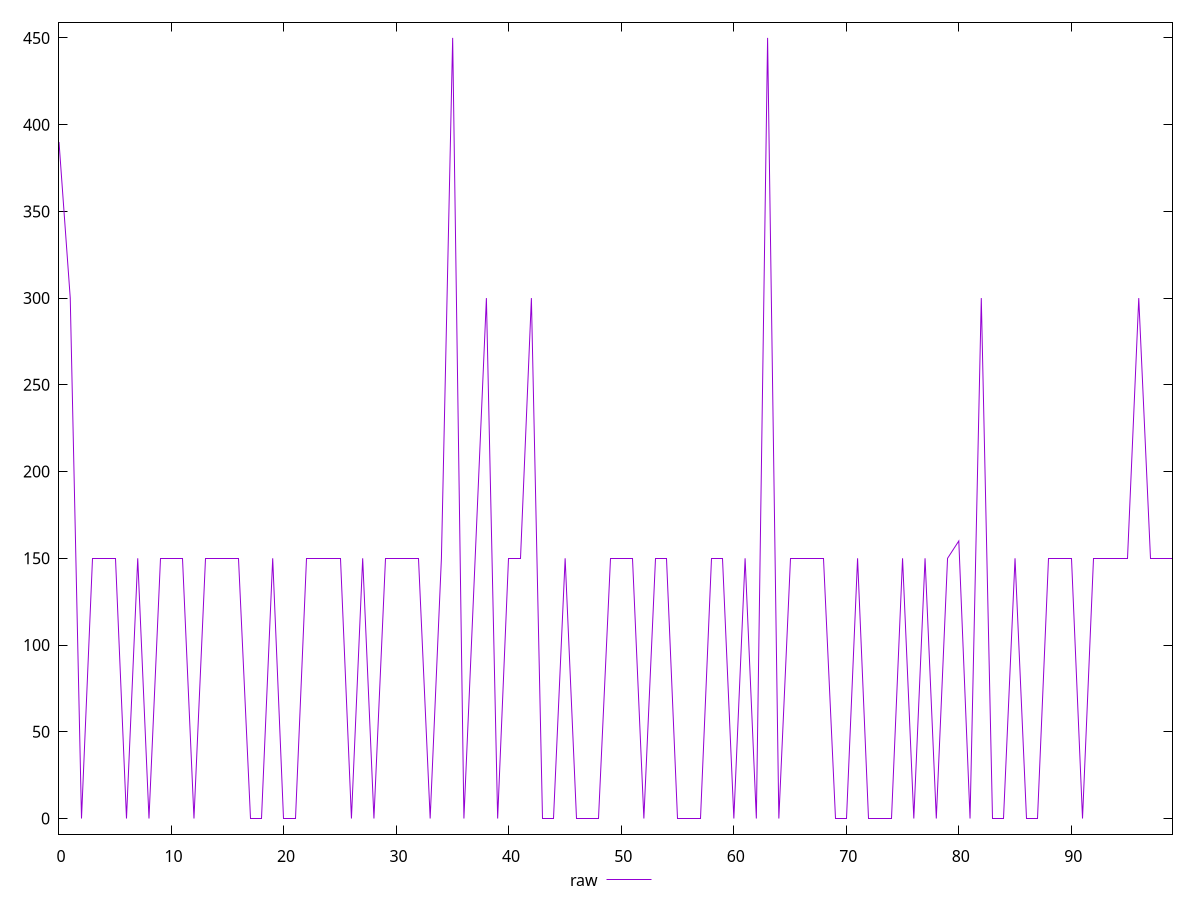 reset

$raw <<EOF
0 390
1 300
2 0
3 150
4 150
5 150
6 0
7 150
8 0
9 150
10 150
11 150
12 0
13 150
14 150
15 150
16 150
17 0
18 0
19 150
20 0
21 0
22 150
23 150
24 150
25 150
26 0
27 150
28 0
29 150
30 150
31 150
32 150
33 0
34 150
35 450
36 0
37 150
38 300
39 0
40 150
41 150
42 300
43 0
44 0
45 150
46 0
47 0
48 0
49 150
50 150
51 150
52 0
53 150
54 150
55 0
56 0
57 0
58 150
59 150
60 0
61 150
62 0
63 450
64 0
65 150
66 150
67 150
68 150
69 0
70 0
71 150
72 0
73 0
74 0
75 150
76 0
77 150
78 0
79 150
80 160
81 0
82 300
83 0
84 0
85 150
86 0
87 0
88 150
89 150
90 150
91 0
92 150
93 150
94 150
95 150
96 300
97 150
98 150
99 150
EOF

set key outside below
set xrange [0:99]
set yrange [-9:459]
set trange [-9:459]
set terminal svg size 640, 500 enhanced background rgb 'white'
set output "report_00019_2021-02-10T18-14-37.922Z//uses-http2/samples/pages+cached+noadtech/raw/values.svg"

plot $raw title "raw" with line

reset
